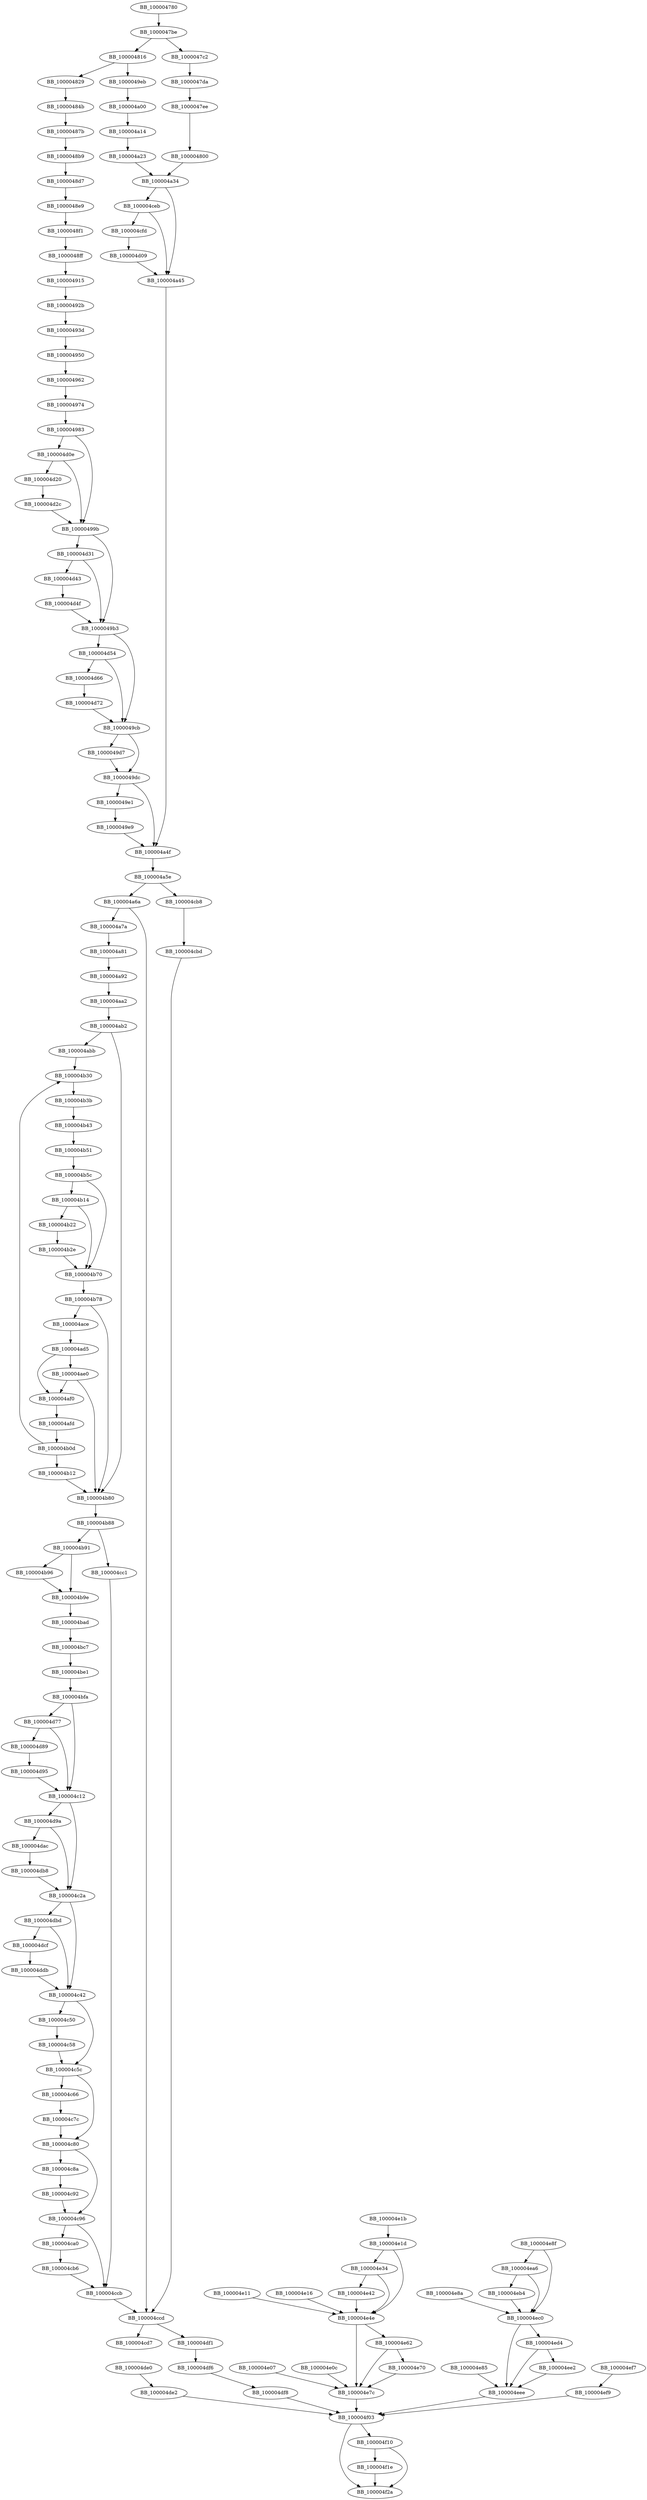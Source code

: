 DiGraph __Z8systemPPSsRSssb{
BB_100004780->BB_1000047be
BB_1000047be->BB_1000047c2
BB_1000047be->BB_100004816
BB_1000047c2->BB_1000047da
BB_1000047da->BB_1000047ee
BB_1000047ee->BB_100004800
BB_100004800->BB_100004a34
BB_100004816->BB_100004829
BB_100004816->BB_1000049eb
BB_100004829->BB_10000484b
BB_10000484b->BB_10000487b
BB_10000487b->BB_1000048b9
BB_1000048b9->BB_1000048d7
BB_1000048d7->BB_1000048e9
BB_1000048e9->BB_1000048f1
BB_1000048f1->BB_1000048ff
BB_1000048ff->BB_100004915
BB_100004915->BB_10000492b
BB_10000492b->BB_10000493d
BB_10000493d->BB_100004950
BB_100004950->BB_100004962
BB_100004962->BB_100004974
BB_100004974->BB_100004983
BB_100004983->BB_10000499b
BB_100004983->BB_100004d0e
BB_10000499b->BB_1000049b3
BB_10000499b->BB_100004d31
BB_1000049b3->BB_1000049cb
BB_1000049b3->BB_100004d54
BB_1000049cb->BB_1000049d7
BB_1000049cb->BB_1000049dc
BB_1000049d7->BB_1000049dc
BB_1000049dc->BB_1000049e1
BB_1000049dc->BB_100004a4f
BB_1000049e1->BB_1000049e9
BB_1000049e9->BB_100004a4f
BB_1000049eb->BB_100004a00
BB_100004a00->BB_100004a14
BB_100004a14->BB_100004a23
BB_100004a23->BB_100004a34
BB_100004a34->BB_100004a45
BB_100004a34->BB_100004ceb
BB_100004a45->BB_100004a4f
BB_100004a4f->BB_100004a5e
BB_100004a5e->BB_100004a6a
BB_100004a5e->BB_100004cb8
BB_100004a6a->BB_100004a7a
BB_100004a6a->BB_100004ccd
BB_100004a7a->BB_100004a81
BB_100004a81->BB_100004a92
BB_100004a92->BB_100004aa2
BB_100004aa2->BB_100004ab2
BB_100004ab2->BB_100004abb
BB_100004ab2->BB_100004b80
BB_100004abb->BB_100004b30
BB_100004ace->BB_100004ad5
BB_100004ad5->BB_100004ae0
BB_100004ad5->BB_100004af0
BB_100004ae0->BB_100004af0
BB_100004ae0->BB_100004b80
BB_100004af0->BB_100004afd
BB_100004afd->BB_100004b0d
BB_100004b0d->BB_100004b12
BB_100004b0d->BB_100004b30
BB_100004b12->BB_100004b80
BB_100004b14->BB_100004b22
BB_100004b14->BB_100004b70
BB_100004b22->BB_100004b2e
BB_100004b2e->BB_100004b70
BB_100004b30->BB_100004b3b
BB_100004b3b->BB_100004b43
BB_100004b43->BB_100004b51
BB_100004b51->BB_100004b5c
BB_100004b5c->BB_100004b14
BB_100004b5c->BB_100004b70
BB_100004b70->BB_100004b78
BB_100004b78->BB_100004ace
BB_100004b78->BB_100004b80
BB_100004b80->BB_100004b88
BB_100004b88->BB_100004b91
BB_100004b88->BB_100004cc1
BB_100004b91->BB_100004b96
BB_100004b91->BB_100004b9e
BB_100004b96->BB_100004b9e
BB_100004b9e->BB_100004bad
BB_100004bad->BB_100004bc7
BB_100004bc7->BB_100004be1
BB_100004be1->BB_100004bfa
BB_100004bfa->BB_100004c12
BB_100004bfa->BB_100004d77
BB_100004c12->BB_100004c2a
BB_100004c12->BB_100004d9a
BB_100004c2a->BB_100004c42
BB_100004c2a->BB_100004dbd
BB_100004c42->BB_100004c50
BB_100004c42->BB_100004c5c
BB_100004c50->BB_100004c58
BB_100004c58->BB_100004c5c
BB_100004c5c->BB_100004c66
BB_100004c5c->BB_100004c80
BB_100004c66->BB_100004c7c
BB_100004c7c->BB_100004c80
BB_100004c80->BB_100004c8a
BB_100004c80->BB_100004c96
BB_100004c8a->BB_100004c92
BB_100004c92->BB_100004c96
BB_100004c96->BB_100004ca0
BB_100004c96->BB_100004ccb
BB_100004ca0->BB_100004cb6
BB_100004cb6->BB_100004ccb
BB_100004cb8->BB_100004cbd
BB_100004cbd->BB_100004ccd
BB_100004cc1->BB_100004ccb
BB_100004ccb->BB_100004ccd
BB_100004ccd->BB_100004cd7
BB_100004ccd->BB_100004df1
BB_100004ceb->BB_100004a45
BB_100004ceb->BB_100004cfd
BB_100004cfd->BB_100004d09
BB_100004d09->BB_100004a45
BB_100004d0e->BB_10000499b
BB_100004d0e->BB_100004d20
BB_100004d20->BB_100004d2c
BB_100004d2c->BB_10000499b
BB_100004d31->BB_1000049b3
BB_100004d31->BB_100004d43
BB_100004d43->BB_100004d4f
BB_100004d4f->BB_1000049b3
BB_100004d54->BB_1000049cb
BB_100004d54->BB_100004d66
BB_100004d66->BB_100004d72
BB_100004d72->BB_1000049cb
BB_100004d77->BB_100004c12
BB_100004d77->BB_100004d89
BB_100004d89->BB_100004d95
BB_100004d95->BB_100004c12
BB_100004d9a->BB_100004c2a
BB_100004d9a->BB_100004dac
BB_100004dac->BB_100004db8
BB_100004db8->BB_100004c2a
BB_100004dbd->BB_100004c42
BB_100004dbd->BB_100004dcf
BB_100004dcf->BB_100004ddb
BB_100004ddb->BB_100004c42
BB_100004de0->BB_100004de2
BB_100004de2->BB_100004f03
BB_100004df1->BB_100004df6
BB_100004df6->BB_100004df8
BB_100004df8->BB_100004f03
BB_100004e07->BB_100004e7c
BB_100004e0c->BB_100004e7c
BB_100004e11->BB_100004e4e
BB_100004e16->BB_100004e4e
BB_100004e1b->BB_100004e1d
BB_100004e1d->BB_100004e34
BB_100004e1d->BB_100004e4e
BB_100004e34->BB_100004e42
BB_100004e34->BB_100004e4e
BB_100004e42->BB_100004e4e
BB_100004e4e->BB_100004e62
BB_100004e4e->BB_100004e7c
BB_100004e62->BB_100004e70
BB_100004e62->BB_100004e7c
BB_100004e70->BB_100004e7c
BB_100004e7c->BB_100004f03
BB_100004e85->BB_100004eee
BB_100004e8a->BB_100004ec0
BB_100004e8f->BB_100004ea6
BB_100004e8f->BB_100004ec0
BB_100004ea6->BB_100004eb4
BB_100004ea6->BB_100004ec0
BB_100004eb4->BB_100004ec0
BB_100004ec0->BB_100004ed4
BB_100004ec0->BB_100004eee
BB_100004ed4->BB_100004ee2
BB_100004ed4->BB_100004eee
BB_100004ee2->BB_100004eee
BB_100004eee->BB_100004f03
BB_100004ef7->BB_100004ef9
BB_100004ef9->BB_100004f03
BB_100004f03->BB_100004f10
BB_100004f03->BB_100004f2a
BB_100004f10->BB_100004f1e
BB_100004f10->BB_100004f2a
BB_100004f1e->BB_100004f2a
}
